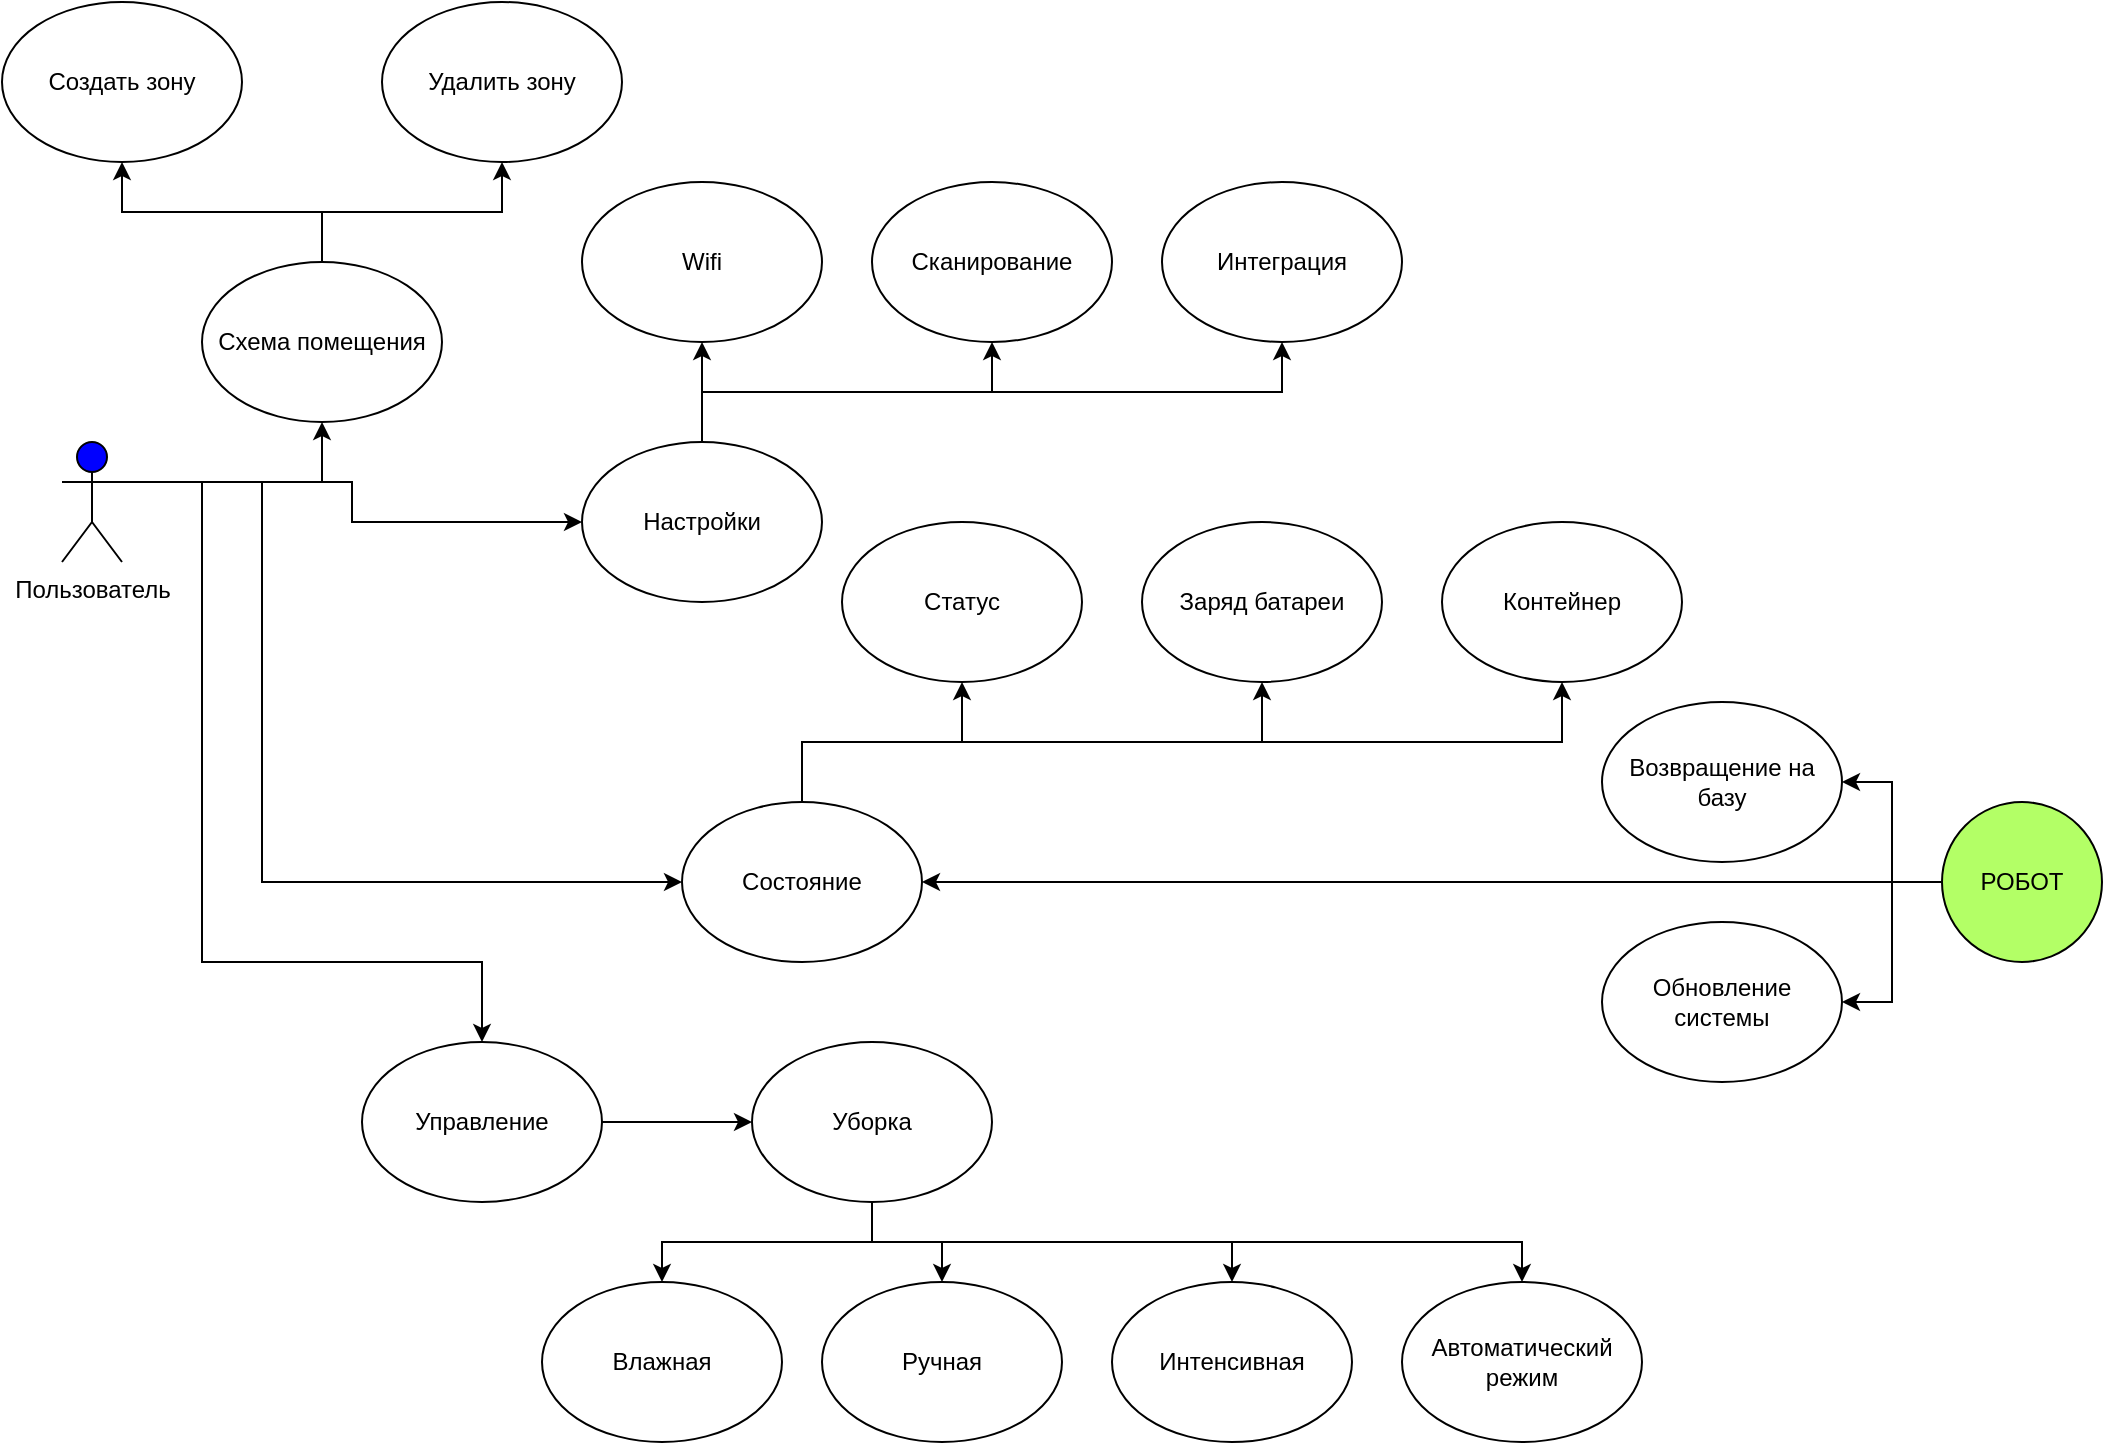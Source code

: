 <mxfile version="22.1.8" type="device">
  <diagram name="Page-1" id="Sr-imbNHLKmKmECXr7p_">
    <mxGraphModel dx="1990" dy="757" grid="1" gridSize="10" guides="1" tooltips="1" connect="1" arrows="1" fold="1" page="1" pageScale="1" pageWidth="1169" pageHeight="1654" math="0" shadow="0">
      <root>
        <mxCell id="0" />
        <mxCell id="1" parent="0" />
        <mxCell id="Ur0rxATiRrhHwEb7jqe3-3" style="edgeStyle=orthogonalEdgeStyle;rounded=0;orthogonalLoop=1;jettySize=auto;html=1;exitX=1;exitY=0.333;exitDx=0;exitDy=0;exitPerimeter=0;entryX=0.5;entryY=1;entryDx=0;entryDy=0;" edge="1" parent="1" source="Ur0rxATiRrhHwEb7jqe3-1" target="Ur0rxATiRrhHwEb7jqe3-2">
          <mxGeometry relative="1" as="geometry">
            <Array as="points">
              <mxPoint x="250" y="360" />
            </Array>
          </mxGeometry>
        </mxCell>
        <mxCell id="Ur0rxATiRrhHwEb7jqe3-17" style="edgeStyle=orthogonalEdgeStyle;rounded=0;orthogonalLoop=1;jettySize=auto;html=1;exitX=1;exitY=0.333;exitDx=0;exitDy=0;exitPerimeter=0;" edge="1" parent="1" source="Ur0rxATiRrhHwEb7jqe3-1" target="Ur0rxATiRrhHwEb7jqe3-10">
          <mxGeometry relative="1" as="geometry" />
        </mxCell>
        <mxCell id="Ur0rxATiRrhHwEb7jqe3-25" style="edgeStyle=orthogonalEdgeStyle;rounded=0;orthogonalLoop=1;jettySize=auto;html=1;exitX=1;exitY=0.333;exitDx=0;exitDy=0;exitPerimeter=0;entryX=0;entryY=0.5;entryDx=0;entryDy=0;" edge="1" parent="1" source="Ur0rxATiRrhHwEb7jqe3-1" target="Ur0rxATiRrhHwEb7jqe3-18">
          <mxGeometry relative="1" as="geometry">
            <Array as="points">
              <mxPoint x="220" y="360" />
              <mxPoint x="220" y="560" />
            </Array>
          </mxGeometry>
        </mxCell>
        <mxCell id="Ur0rxATiRrhHwEb7jqe3-37" style="edgeStyle=orthogonalEdgeStyle;rounded=0;orthogonalLoop=1;jettySize=auto;html=1;exitX=1;exitY=0.333;exitDx=0;exitDy=0;exitPerimeter=0;entryX=0.5;entryY=0;entryDx=0;entryDy=0;" edge="1" parent="1" source="Ur0rxATiRrhHwEb7jqe3-1" target="Ur0rxATiRrhHwEb7jqe3-26">
          <mxGeometry relative="1" as="geometry">
            <Array as="points">
              <mxPoint x="190" y="360" />
              <mxPoint x="190" y="600" />
              <mxPoint x="330" y="600" />
            </Array>
          </mxGeometry>
        </mxCell>
        <mxCell id="Ur0rxATiRrhHwEb7jqe3-1" value="Пользователь" style="shape=umlActor;verticalLabelPosition=bottom;verticalAlign=top;html=1;outlineConnect=0;fillColor=#0000FF;" vertex="1" parent="1">
          <mxGeometry x="120" y="340" width="30" height="60" as="geometry" />
        </mxCell>
        <mxCell id="Ur0rxATiRrhHwEb7jqe3-8" style="edgeStyle=orthogonalEdgeStyle;rounded=0;orthogonalLoop=1;jettySize=auto;html=1;exitX=0.5;exitY=0;exitDx=0;exitDy=0;entryX=0.5;entryY=1;entryDx=0;entryDy=0;" edge="1" parent="1" source="Ur0rxATiRrhHwEb7jqe3-2" target="Ur0rxATiRrhHwEb7jqe3-4">
          <mxGeometry relative="1" as="geometry" />
        </mxCell>
        <mxCell id="Ur0rxATiRrhHwEb7jqe3-9" style="edgeStyle=orthogonalEdgeStyle;rounded=0;orthogonalLoop=1;jettySize=auto;html=1;exitX=0.5;exitY=0;exitDx=0;exitDy=0;entryX=0.5;entryY=1;entryDx=0;entryDy=0;" edge="1" parent="1" source="Ur0rxATiRrhHwEb7jqe3-2" target="Ur0rxATiRrhHwEb7jqe3-5">
          <mxGeometry relative="1" as="geometry" />
        </mxCell>
        <mxCell id="Ur0rxATiRrhHwEb7jqe3-2" value="Схема помещения" style="ellipse;whiteSpace=wrap;html=1;" vertex="1" parent="1">
          <mxGeometry x="190" y="250" width="120" height="80" as="geometry" />
        </mxCell>
        <mxCell id="Ur0rxATiRrhHwEb7jqe3-4" value="Создать зону" style="ellipse;whiteSpace=wrap;html=1;" vertex="1" parent="1">
          <mxGeometry x="90" y="120" width="120" height="80" as="geometry" />
        </mxCell>
        <mxCell id="Ur0rxATiRrhHwEb7jqe3-5" value="Удалить зону" style="ellipse;whiteSpace=wrap;html=1;" vertex="1" parent="1">
          <mxGeometry x="280" y="120" width="120" height="80" as="geometry" />
        </mxCell>
        <mxCell id="Ur0rxATiRrhHwEb7jqe3-14" style="edgeStyle=orthogonalEdgeStyle;rounded=0;orthogonalLoop=1;jettySize=auto;html=1;exitX=0.5;exitY=0;exitDx=0;exitDy=0;entryX=0.5;entryY=1;entryDx=0;entryDy=0;" edge="1" parent="1" source="Ur0rxATiRrhHwEb7jqe3-10" target="Ur0rxATiRrhHwEb7jqe3-11">
          <mxGeometry relative="1" as="geometry" />
        </mxCell>
        <mxCell id="Ur0rxATiRrhHwEb7jqe3-15" style="edgeStyle=orthogonalEdgeStyle;rounded=0;orthogonalLoop=1;jettySize=auto;html=1;exitX=0.5;exitY=0;exitDx=0;exitDy=0;entryX=0.5;entryY=1;entryDx=0;entryDy=0;" edge="1" parent="1" source="Ur0rxATiRrhHwEb7jqe3-10" target="Ur0rxATiRrhHwEb7jqe3-12">
          <mxGeometry relative="1" as="geometry" />
        </mxCell>
        <mxCell id="Ur0rxATiRrhHwEb7jqe3-16" style="edgeStyle=orthogonalEdgeStyle;rounded=0;orthogonalLoop=1;jettySize=auto;html=1;exitX=0.5;exitY=0;exitDx=0;exitDy=0;entryX=0.5;entryY=1;entryDx=0;entryDy=0;" edge="1" parent="1" source="Ur0rxATiRrhHwEb7jqe3-10" target="Ur0rxATiRrhHwEb7jqe3-13">
          <mxGeometry relative="1" as="geometry" />
        </mxCell>
        <mxCell id="Ur0rxATiRrhHwEb7jqe3-10" value="Настройки" style="ellipse;whiteSpace=wrap;html=1;" vertex="1" parent="1">
          <mxGeometry x="380" y="340" width="120" height="80" as="geometry" />
        </mxCell>
        <mxCell id="Ur0rxATiRrhHwEb7jqe3-11" value="Wifi" style="ellipse;whiteSpace=wrap;html=1;" vertex="1" parent="1">
          <mxGeometry x="380" y="210" width="120" height="80" as="geometry" />
        </mxCell>
        <mxCell id="Ur0rxATiRrhHwEb7jqe3-12" value="Сканирование" style="ellipse;whiteSpace=wrap;html=1;" vertex="1" parent="1">
          <mxGeometry x="525" y="210" width="120" height="80" as="geometry" />
        </mxCell>
        <mxCell id="Ur0rxATiRrhHwEb7jqe3-13" value="Интеграция" style="ellipse;whiteSpace=wrap;html=1;" vertex="1" parent="1">
          <mxGeometry x="670" y="210" width="120" height="80" as="geometry" />
        </mxCell>
        <mxCell id="Ur0rxATiRrhHwEb7jqe3-22" style="edgeStyle=orthogonalEdgeStyle;rounded=0;orthogonalLoop=1;jettySize=auto;html=1;exitX=0.5;exitY=0;exitDx=0;exitDy=0;entryX=0.5;entryY=1;entryDx=0;entryDy=0;" edge="1" parent="1" source="Ur0rxATiRrhHwEb7jqe3-18" target="Ur0rxATiRrhHwEb7jqe3-19">
          <mxGeometry relative="1" as="geometry" />
        </mxCell>
        <mxCell id="Ur0rxATiRrhHwEb7jqe3-23" style="edgeStyle=orthogonalEdgeStyle;rounded=0;orthogonalLoop=1;jettySize=auto;html=1;exitX=0.5;exitY=0;exitDx=0;exitDy=0;entryX=0.5;entryY=1;entryDx=0;entryDy=0;" edge="1" parent="1" source="Ur0rxATiRrhHwEb7jqe3-18" target="Ur0rxATiRrhHwEb7jqe3-20">
          <mxGeometry relative="1" as="geometry" />
        </mxCell>
        <mxCell id="Ur0rxATiRrhHwEb7jqe3-24" style="edgeStyle=orthogonalEdgeStyle;rounded=0;orthogonalLoop=1;jettySize=auto;html=1;exitX=0.5;exitY=0;exitDx=0;exitDy=0;entryX=0.5;entryY=1;entryDx=0;entryDy=0;" edge="1" parent="1" source="Ur0rxATiRrhHwEb7jqe3-18" target="Ur0rxATiRrhHwEb7jqe3-21">
          <mxGeometry relative="1" as="geometry" />
        </mxCell>
        <mxCell id="Ur0rxATiRrhHwEb7jqe3-18" value="Состояние" style="ellipse;whiteSpace=wrap;html=1;" vertex="1" parent="1">
          <mxGeometry x="430" y="520" width="120" height="80" as="geometry" />
        </mxCell>
        <mxCell id="Ur0rxATiRrhHwEb7jqe3-19" value="Статус" style="ellipse;whiteSpace=wrap;html=1;" vertex="1" parent="1">
          <mxGeometry x="510" y="380" width="120" height="80" as="geometry" />
        </mxCell>
        <mxCell id="Ur0rxATiRrhHwEb7jqe3-20" value="Заряд батареи" style="ellipse;whiteSpace=wrap;html=1;" vertex="1" parent="1">
          <mxGeometry x="660" y="380" width="120" height="80" as="geometry" />
        </mxCell>
        <mxCell id="Ur0rxATiRrhHwEb7jqe3-21" value="Контейнер" style="ellipse;whiteSpace=wrap;html=1;" vertex="1" parent="1">
          <mxGeometry x="810" y="380" width="120" height="80" as="geometry" />
        </mxCell>
        <mxCell id="Ur0rxATiRrhHwEb7jqe3-36" style="edgeStyle=orthogonalEdgeStyle;rounded=0;orthogonalLoop=1;jettySize=auto;html=1;exitX=1;exitY=0.5;exitDx=0;exitDy=0;entryX=0;entryY=0.5;entryDx=0;entryDy=0;" edge="1" parent="1" source="Ur0rxATiRrhHwEb7jqe3-26" target="Ur0rxATiRrhHwEb7jqe3-27">
          <mxGeometry relative="1" as="geometry" />
        </mxCell>
        <mxCell id="Ur0rxATiRrhHwEb7jqe3-26" value="Управление" style="ellipse;whiteSpace=wrap;html=1;" vertex="1" parent="1">
          <mxGeometry x="270" y="640" width="120" height="80" as="geometry" />
        </mxCell>
        <mxCell id="Ur0rxATiRrhHwEb7jqe3-32" style="edgeStyle=orthogonalEdgeStyle;rounded=0;orthogonalLoop=1;jettySize=auto;html=1;exitX=0.5;exitY=1;exitDx=0;exitDy=0;entryX=0.5;entryY=0;entryDx=0;entryDy=0;" edge="1" parent="1" source="Ur0rxATiRrhHwEb7jqe3-27" target="Ur0rxATiRrhHwEb7jqe3-28">
          <mxGeometry relative="1" as="geometry" />
        </mxCell>
        <mxCell id="Ur0rxATiRrhHwEb7jqe3-33" style="edgeStyle=orthogonalEdgeStyle;rounded=0;orthogonalLoop=1;jettySize=auto;html=1;exitX=0.5;exitY=1;exitDx=0;exitDy=0;entryX=0.5;entryY=0;entryDx=0;entryDy=0;" edge="1" parent="1" source="Ur0rxATiRrhHwEb7jqe3-27" target="Ur0rxATiRrhHwEb7jqe3-29">
          <mxGeometry relative="1" as="geometry" />
        </mxCell>
        <mxCell id="Ur0rxATiRrhHwEb7jqe3-34" style="edgeStyle=orthogonalEdgeStyle;rounded=0;orthogonalLoop=1;jettySize=auto;html=1;exitX=0.5;exitY=1;exitDx=0;exitDy=0;entryX=0.5;entryY=0;entryDx=0;entryDy=0;" edge="1" parent="1" source="Ur0rxATiRrhHwEb7jqe3-27" target="Ur0rxATiRrhHwEb7jqe3-30">
          <mxGeometry relative="1" as="geometry" />
        </mxCell>
        <mxCell id="Ur0rxATiRrhHwEb7jqe3-35" style="edgeStyle=orthogonalEdgeStyle;rounded=0;orthogonalLoop=1;jettySize=auto;html=1;exitX=0.5;exitY=1;exitDx=0;exitDy=0;" edge="1" parent="1" source="Ur0rxATiRrhHwEb7jqe3-27" target="Ur0rxATiRrhHwEb7jqe3-31">
          <mxGeometry relative="1" as="geometry" />
        </mxCell>
        <mxCell id="Ur0rxATiRrhHwEb7jqe3-27" value="Уборка" style="ellipse;whiteSpace=wrap;html=1;" vertex="1" parent="1">
          <mxGeometry x="465" y="640" width="120" height="80" as="geometry" />
        </mxCell>
        <mxCell id="Ur0rxATiRrhHwEb7jqe3-28" value="Влажная" style="ellipse;whiteSpace=wrap;html=1;" vertex="1" parent="1">
          <mxGeometry x="360" y="760" width="120" height="80" as="geometry" />
        </mxCell>
        <mxCell id="Ur0rxATiRrhHwEb7jqe3-29" value="Ручная" style="ellipse;whiteSpace=wrap;html=1;" vertex="1" parent="1">
          <mxGeometry x="500" y="760" width="120" height="80" as="geometry" />
        </mxCell>
        <mxCell id="Ur0rxATiRrhHwEb7jqe3-30" value="Интенсивная" style="ellipse;whiteSpace=wrap;html=1;" vertex="1" parent="1">
          <mxGeometry x="645" y="760" width="120" height="80" as="geometry" />
        </mxCell>
        <mxCell id="Ur0rxATiRrhHwEb7jqe3-31" value="Автоматический режим" style="ellipse;whiteSpace=wrap;html=1;" vertex="1" parent="1">
          <mxGeometry x="790" y="760" width="120" height="80" as="geometry" />
        </mxCell>
        <mxCell id="Ur0rxATiRrhHwEb7jqe3-41" style="edgeStyle=orthogonalEdgeStyle;rounded=0;orthogonalLoop=1;jettySize=auto;html=1;exitX=0;exitY=0.5;exitDx=0;exitDy=0;entryX=1;entryY=0.5;entryDx=0;entryDy=0;" edge="1" parent="1" source="Ur0rxATiRrhHwEb7jqe3-38" target="Ur0rxATiRrhHwEb7jqe3-39">
          <mxGeometry relative="1" as="geometry" />
        </mxCell>
        <mxCell id="Ur0rxATiRrhHwEb7jqe3-42" style="edgeStyle=orthogonalEdgeStyle;rounded=0;orthogonalLoop=1;jettySize=auto;html=1;exitX=0;exitY=0.5;exitDx=0;exitDy=0;entryX=1;entryY=0.5;entryDx=0;entryDy=0;" edge="1" parent="1" source="Ur0rxATiRrhHwEb7jqe3-38" target="Ur0rxATiRrhHwEb7jqe3-40">
          <mxGeometry relative="1" as="geometry" />
        </mxCell>
        <mxCell id="Ur0rxATiRrhHwEb7jqe3-43" style="edgeStyle=orthogonalEdgeStyle;rounded=0;orthogonalLoop=1;jettySize=auto;html=1;exitX=0;exitY=0.5;exitDx=0;exitDy=0;entryX=1;entryY=0.5;entryDx=0;entryDy=0;" edge="1" parent="1" source="Ur0rxATiRrhHwEb7jqe3-38" target="Ur0rxATiRrhHwEb7jqe3-18">
          <mxGeometry relative="1" as="geometry" />
        </mxCell>
        <mxCell id="Ur0rxATiRrhHwEb7jqe3-38" value="РОБОТ" style="ellipse;whiteSpace=wrap;html=1;aspect=fixed;fillColor=#B3FF66;" vertex="1" parent="1">
          <mxGeometry x="1060" y="520" width="80" height="80" as="geometry" />
        </mxCell>
        <mxCell id="Ur0rxATiRrhHwEb7jqe3-39" value="Возвращение на базу" style="ellipse;whiteSpace=wrap;html=1;" vertex="1" parent="1">
          <mxGeometry x="890" y="470" width="120" height="80" as="geometry" />
        </mxCell>
        <mxCell id="Ur0rxATiRrhHwEb7jqe3-40" value="Обновление&lt;br&gt;системы" style="ellipse;whiteSpace=wrap;html=1;" vertex="1" parent="1">
          <mxGeometry x="890" y="580" width="120" height="80" as="geometry" />
        </mxCell>
      </root>
    </mxGraphModel>
  </diagram>
</mxfile>
